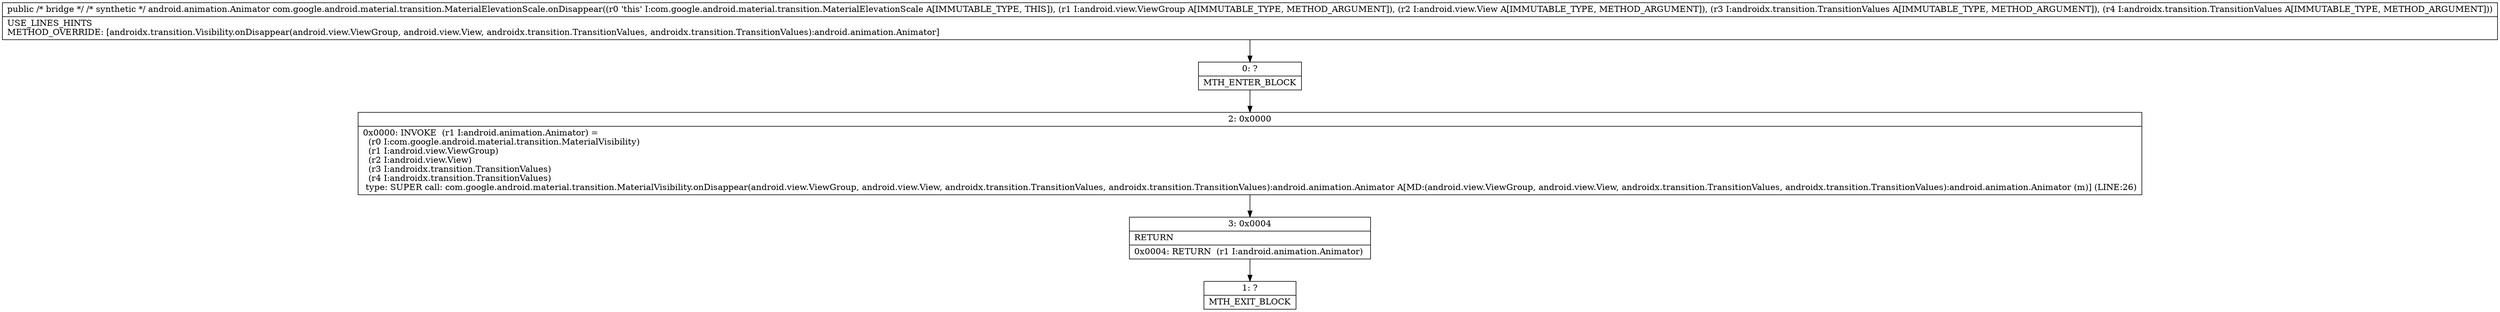 digraph "CFG forcom.google.android.material.transition.MaterialElevationScale.onDisappear(Landroid\/view\/ViewGroup;Landroid\/view\/View;Landroidx\/transition\/TransitionValues;Landroidx\/transition\/TransitionValues;)Landroid\/animation\/Animator;" {
Node_0 [shape=record,label="{0\:\ ?|MTH_ENTER_BLOCK\l}"];
Node_2 [shape=record,label="{2\:\ 0x0000|0x0000: INVOKE  (r1 I:android.animation.Animator) = \l  (r0 I:com.google.android.material.transition.MaterialVisibility)\l  (r1 I:android.view.ViewGroup)\l  (r2 I:android.view.View)\l  (r3 I:androidx.transition.TransitionValues)\l  (r4 I:androidx.transition.TransitionValues)\l type: SUPER call: com.google.android.material.transition.MaterialVisibility.onDisappear(android.view.ViewGroup, android.view.View, androidx.transition.TransitionValues, androidx.transition.TransitionValues):android.animation.Animator A[MD:(android.view.ViewGroup, android.view.View, androidx.transition.TransitionValues, androidx.transition.TransitionValues):android.animation.Animator (m)] (LINE:26)\l}"];
Node_3 [shape=record,label="{3\:\ 0x0004|RETURN\l|0x0004: RETURN  (r1 I:android.animation.Animator) \l}"];
Node_1 [shape=record,label="{1\:\ ?|MTH_EXIT_BLOCK\l}"];
MethodNode[shape=record,label="{public \/* bridge *\/ \/* synthetic *\/ android.animation.Animator com.google.android.material.transition.MaterialElevationScale.onDisappear((r0 'this' I:com.google.android.material.transition.MaterialElevationScale A[IMMUTABLE_TYPE, THIS]), (r1 I:android.view.ViewGroup A[IMMUTABLE_TYPE, METHOD_ARGUMENT]), (r2 I:android.view.View A[IMMUTABLE_TYPE, METHOD_ARGUMENT]), (r3 I:androidx.transition.TransitionValues A[IMMUTABLE_TYPE, METHOD_ARGUMENT]), (r4 I:androidx.transition.TransitionValues A[IMMUTABLE_TYPE, METHOD_ARGUMENT]))  | USE_LINES_HINTS\lMETHOD_OVERRIDE: [androidx.transition.Visibility.onDisappear(android.view.ViewGroup, android.view.View, androidx.transition.TransitionValues, androidx.transition.TransitionValues):android.animation.Animator]\l}"];
MethodNode -> Node_0;Node_0 -> Node_2;
Node_2 -> Node_3;
Node_3 -> Node_1;
}

